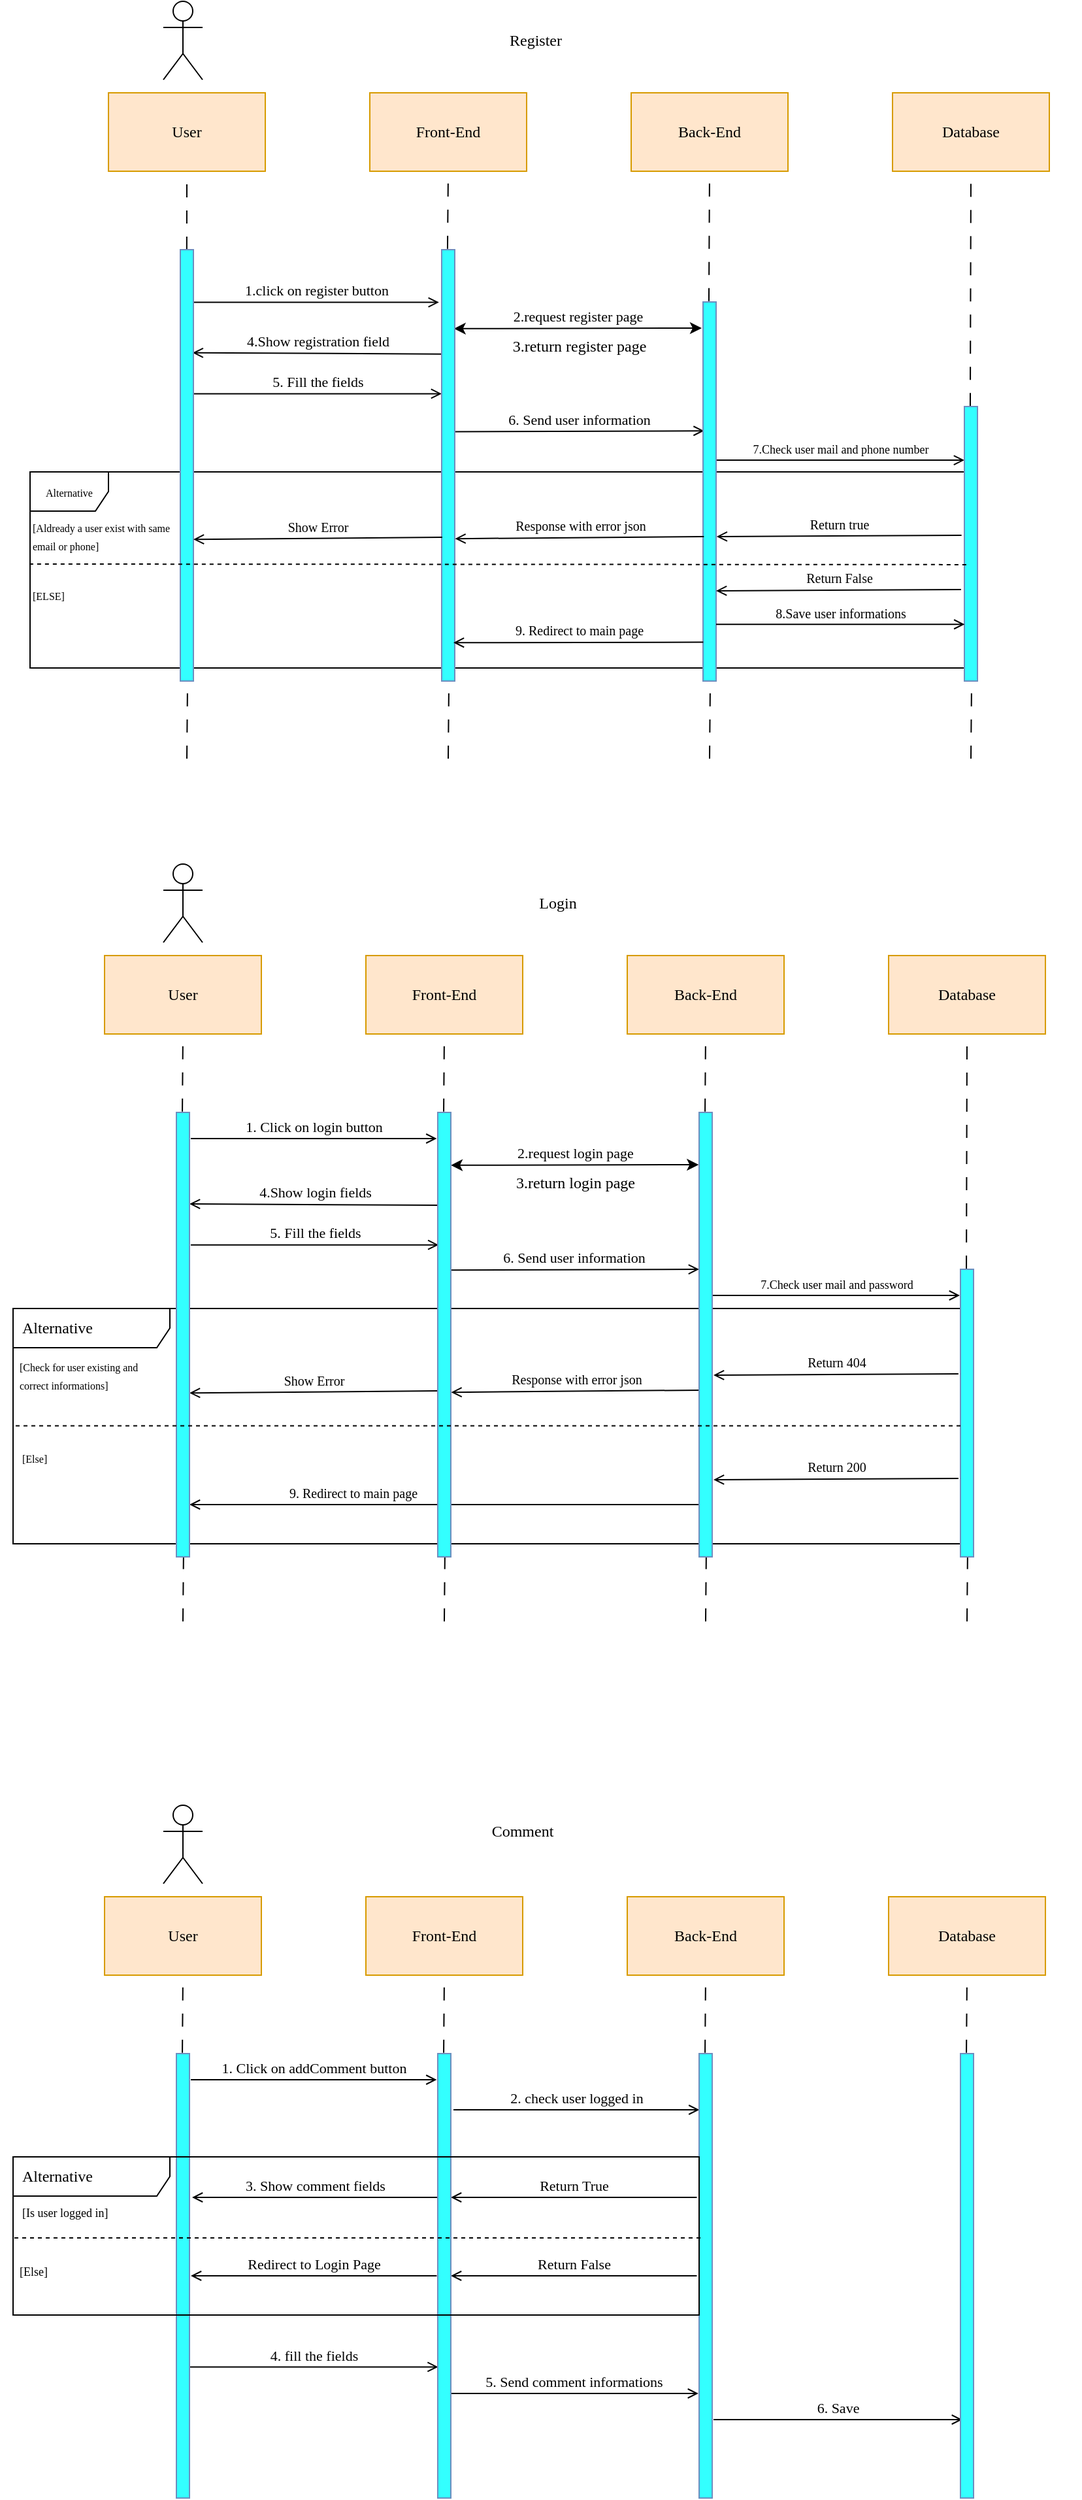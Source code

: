 <mxfile version="14.6.13" type="github">
  <diagram id="DN4aTL3SDgSUdVNVyypC" name="Page-1">
    <mxGraphModel dx="3006" dy="1889" grid="1" gridSize="10" guides="1" tooltips="1" connect="0" arrows="0" fold="1" page="1" pageScale="1" pageWidth="827" pageHeight="1169" math="0" shadow="0">
      <root>
        <mxCell id="0" />
        <mxCell id="1" parent="0" />
        <mxCell id="pibNLHYzL_vAkOEPD65m-1" value="User" style="rounded=0;whiteSpace=wrap;html=1;fontFamily=Poppins;fontSource=https%3A%2F%2Ffonts.googleapis.com%2Fcss%3Ffamily%3DPoppins;fillColor=#ffe6cc;strokeColor=#d79b00;" vertex="1" parent="1">
          <mxGeometry x="-757" y="20" width="120" height="60" as="geometry" />
        </mxCell>
        <mxCell id="pibNLHYzL_vAkOEPD65m-2" value="Front-End" style="rounded=0;whiteSpace=wrap;html=1;fontFamily=Poppins;fontSource=https%3A%2F%2Ffonts.googleapis.com%2Fcss%3Ffamily%3DPoppins;fillColor=#ffe6cc;strokeColor=#d79b00;" vertex="1" parent="1">
          <mxGeometry x="-557" y="20" width="120" height="60" as="geometry" />
        </mxCell>
        <mxCell id="pibNLHYzL_vAkOEPD65m-3" value="Back-End" style="rounded=0;whiteSpace=wrap;html=1;fontFamily=Poppins;fontSource=https%3A%2F%2Ffonts.googleapis.com%2Fcss%3Ffamily%3DPoppins;fillColor=#ffe6cc;strokeColor=#d79b00;" vertex="1" parent="1">
          <mxGeometry x="-357" y="20" width="120" height="60" as="geometry" />
        </mxCell>
        <mxCell id="pibNLHYzL_vAkOEPD65m-4" value="Database" style="rounded=0;whiteSpace=wrap;html=1;fontFamily=Poppins;fontSource=https%3A%2F%2Ffonts.googleapis.com%2Fcss%3Ffamily%3DPoppins;fillColor=#ffe6cc;strokeColor=#d79b00;" vertex="1" parent="1">
          <mxGeometry x="-157" y="20" width="120" height="60" as="geometry" />
        </mxCell>
        <mxCell id="pibNLHYzL_vAkOEPD65m-8" value="" style="endArrow=none;startArrow=none;endFill=0;startFill=0;endSize=8;html=1;verticalAlign=bottom;dashed=1;labelBackgroundColor=none;dashPattern=10 10;entryX=0.5;entryY=1;entryDx=0;entryDy=0;exitX=0.491;exitY=0;exitDx=0;exitDy=0;exitPerimeter=0;fontFamily=Poppins;fontSource=https%3A%2F%2Ffonts.googleapis.com%2Fcss%3Ffamily%3DPoppins;" edge="1" parent="1" source="pibNLHYzL_vAkOEPD65m-5" target="pibNLHYzL_vAkOEPD65m-1">
          <mxGeometry width="160" relative="1" as="geometry">
            <mxPoint x="-427" y="170" as="sourcePoint" />
            <mxPoint x="-617" y="110" as="targetPoint" />
          </mxGeometry>
        </mxCell>
        <mxCell id="pibNLHYzL_vAkOEPD65m-10" value="" style="endArrow=none;startArrow=none;endFill=0;startFill=0;endSize=8;html=1;verticalAlign=bottom;dashed=1;labelBackgroundColor=none;dashPattern=10 10;entryX=0.5;entryY=1;entryDx=0;entryDy=0;exitX=0.448;exitY=-0.002;exitDx=0;exitDy=0;exitPerimeter=0;fontFamily=Poppins;fontSource=https%3A%2F%2Ffonts.googleapis.com%2Fcss%3Ffamily%3DPoppins;" edge="1" parent="1" source="pibNLHYzL_vAkOEPD65m-9" target="pibNLHYzL_vAkOEPD65m-2">
          <mxGeometry width="160" relative="1" as="geometry">
            <mxPoint x="-487" y="120" as="sourcePoint" />
            <mxPoint x="-687" y="90" as="targetPoint" />
          </mxGeometry>
        </mxCell>
        <mxCell id="pibNLHYzL_vAkOEPD65m-12" value="1.click on register button" style="html=1;verticalAlign=bottom;labelBackgroundColor=none;endArrow=open;endFill=0;entryX=-0.208;entryY=0.122;entryDx=0;entryDy=0;entryPerimeter=0;exitX=0.971;exitY=0.122;exitDx=0;exitDy=0;exitPerimeter=0;fontFamily=Poppins;fontSource=https%3A%2F%2Ffonts.googleapis.com%2Fcss%3Ffamily%3DPoppins;" edge="1" parent="1" source="pibNLHYzL_vAkOEPD65m-5" target="pibNLHYzL_vAkOEPD65m-9">
          <mxGeometry width="160" relative="1" as="geometry">
            <mxPoint x="-467" y="200" as="sourcePoint" />
            <mxPoint x="-307" y="200" as="targetPoint" />
          </mxGeometry>
        </mxCell>
        <mxCell id="pibNLHYzL_vAkOEPD65m-13" value="2.request register page" style="endArrow=classic;html=1;rounded=0;align=center;verticalAlign=bottom;endFill=1;labelBackgroundColor=none;exitX=0.934;exitY=0.183;exitDx=0;exitDy=0;exitPerimeter=0;startArrow=classic;startFill=1;fontFamily=Poppins;fontSource=https%3A%2F%2Ffonts.googleapis.com%2Fcss%3Ffamily%3DPoppins;" edge="1" parent="1">
          <mxGeometry relative="1" as="geometry">
            <mxPoint x="-492.66" y="200.39" as="sourcePoint" />
            <mxPoint x="-303" y="200" as="targetPoint" />
          </mxGeometry>
        </mxCell>
        <mxCell id="pibNLHYzL_vAkOEPD65m-14" value="3.return register page" style="resizable=0;html=1;align=center;verticalAlign=top;labelBackgroundColor=none;fontFamily=Poppins;fontSource=https%3A%2F%2Ffonts.googleapis.com%2Fcss%3Ffamily%3DPoppins;" connectable="0" vertex="1" parent="pibNLHYzL_vAkOEPD65m-13">
          <mxGeometry relative="1" as="geometry" />
        </mxCell>
        <mxCell id="pibNLHYzL_vAkOEPD65m-16" value="" style="endArrow=none;startArrow=none;endFill=0;startFill=0;endSize=8;html=1;verticalAlign=bottom;dashed=1;labelBackgroundColor=none;dashPattern=10 10;entryX=0.5;entryY=1;entryDx=0;entryDy=0;exitX=0.448;exitY=-0.002;exitDx=0;exitDy=0;exitPerimeter=0;fontFamily=Poppins;fontSource=https%3A%2F%2Ffonts.googleapis.com%2Fcss%3Ffamily%3DPoppins;" edge="1" source="pibNLHYzL_vAkOEPD65m-15" parent="1">
          <mxGeometry width="160" relative="1" as="geometry">
            <mxPoint x="-287" y="120" as="sourcePoint" />
            <mxPoint x="-297" y="80" as="targetPoint" />
          </mxGeometry>
        </mxCell>
        <mxCell id="pibNLHYzL_vAkOEPD65m-17" value="4.Show registration field" style="html=1;verticalAlign=bottom;labelBackgroundColor=none;endArrow=open;endFill=0;fontFamily=Poppins;fontSource=https%3A%2F%2Ffonts.googleapis.com%2Fcss%3Ffamily%3DPoppins;entryX=0.935;entryY=0.239;entryDx=0;entryDy=0;entryPerimeter=0;exitX=0.082;exitY=0.242;exitDx=0;exitDy=0;exitPerimeter=0;" edge="1" parent="1" source="pibNLHYzL_vAkOEPD65m-9" target="pibNLHYzL_vAkOEPD65m-5">
          <mxGeometry width="160" relative="1" as="geometry">
            <mxPoint x="-497" y="330" as="sourcePoint" />
            <mxPoint x="-337" y="330" as="targetPoint" />
          </mxGeometry>
        </mxCell>
        <mxCell id="pibNLHYzL_vAkOEPD65m-18" value="5. Fill the fields" style="html=1;verticalAlign=bottom;labelBackgroundColor=none;endArrow=open;endFill=0;fontFamily=Poppins;fontSource=https%3A%2F%2Ffonts.googleapis.com%2Fcss%3Ffamily%3DPoppins;exitX=1.035;exitY=0.334;exitDx=0;exitDy=0;exitPerimeter=0;" edge="1" parent="1" source="pibNLHYzL_vAkOEPD65m-5" target="pibNLHYzL_vAkOEPD65m-9">
          <mxGeometry width="160" relative="1" as="geometry">
            <mxPoint x="-657" y="250" as="sourcePoint" />
            <mxPoint x="-502" y="260" as="targetPoint" />
          </mxGeometry>
        </mxCell>
        <mxCell id="pibNLHYzL_vAkOEPD65m-19" value="6. Send user information" style="html=1;verticalAlign=bottom;labelBackgroundColor=none;endArrow=open;endFill=0;fontFamily=Poppins;fontSource=https%3A%2F%2Ffonts.googleapis.com%2Fcss%3Ffamily%3DPoppins;entryX=0.082;entryY=0.42;entryDx=0;entryDy=0;entryPerimeter=0;exitX=0.982;exitY=0.422;exitDx=0;exitDy=0;exitPerimeter=0;" edge="1" parent="1">
          <mxGeometry width="160" relative="1" as="geometry">
            <mxPoint x="-492.18" y="279.26" as="sourcePoint" />
            <mxPoint x="-301.18" y="278.6" as="targetPoint" />
          </mxGeometry>
        </mxCell>
        <mxCell id="pibNLHYzL_vAkOEPD65m-21" value="" style="endArrow=none;startArrow=none;endFill=0;startFill=0;endSize=8;html=1;verticalAlign=bottom;dashed=1;labelBackgroundColor=none;dashPattern=10 10;entryX=0.5;entryY=1;entryDx=0;entryDy=0;exitX=0.448;exitY=-0.002;exitDx=0;exitDy=0;exitPerimeter=0;fontFamily=Poppins;fontSource=https%3A%2F%2Ffonts.googleapis.com%2Fcss%3Ffamily%3DPoppins;" edge="1" source="pibNLHYzL_vAkOEPD65m-20" parent="1">
          <mxGeometry width="160" relative="1" as="geometry">
            <mxPoint x="-87" y="120" as="sourcePoint" />
            <mxPoint x="-97" y="80" as="targetPoint" />
          </mxGeometry>
        </mxCell>
        <mxCell id="pibNLHYzL_vAkOEPD65m-22" value="&lt;font style=&quot;font-size: 9px&quot;&gt;7.Check user mail and phone number&lt;/font&gt;" style="html=1;verticalAlign=bottom;labelBackgroundColor=none;endArrow=open;endFill=0;fontFamily=Poppins;fontSource=https%3A%2F%2Ffonts.googleapis.com%2Fcss%3Ffamily%3DPoppins;exitX=0.95;exitY=0.488;exitDx=0;exitDy=0;exitPerimeter=0;" edge="1" parent="1">
          <mxGeometry width="160" relative="1" as="geometry">
            <mxPoint x="-292.5" y="301.04" as="sourcePoint" />
            <mxPoint x="-102" y="301.04" as="targetPoint" />
          </mxGeometry>
        </mxCell>
        <mxCell id="pibNLHYzL_vAkOEPD65m-27" value="&lt;font style=&quot;font-size: 8px&quot;&gt;Alternative&lt;/font&gt;" style="shape=umlFrame;whiteSpace=wrap;html=1;rounded=0;sketch=0;fontFamily=Poppins;fontSource=https%3A%2F%2Ffonts.googleapis.com%2Fcss%3Ffamily%3DPoppins;fillColor=none;" vertex="1" parent="1">
          <mxGeometry x="-817" y="310" width="715" height="150" as="geometry" />
        </mxCell>
        <mxCell id="pibNLHYzL_vAkOEPD65m-20" value="" style="html=1;points=[];perimeter=orthogonalPerimeter;rounded=0;sketch=0;strokeColor=#6c8ebf;fillColor=#33FFFF;fontFamily=Poppins;fontSource=https%3A%2F%2Ffonts.googleapis.com%2Fcss%3Ffamily%3DPoppins;" vertex="1" parent="1">
          <mxGeometry x="-102" y="260" width="10" height="210" as="geometry" />
        </mxCell>
        <mxCell id="pibNLHYzL_vAkOEPD65m-15" value="" style="html=1;points=[];perimeter=orthogonalPerimeter;rounded=0;sketch=0;strokeColor=#6c8ebf;fillColor=#33FFFF;fontFamily=Poppins;fontSource=https%3A%2F%2Ffonts.googleapis.com%2Fcss%3Ffamily%3DPoppins;" vertex="1" parent="1">
          <mxGeometry x="-302" y="180" width="10" height="290" as="geometry" />
        </mxCell>
        <mxCell id="pibNLHYzL_vAkOEPD65m-9" value="" style="html=1;points=[];perimeter=orthogonalPerimeter;rounded=0;sketch=0;strokeColor=#6c8ebf;fillColor=#33FFFF;fontFamily=Poppins;fontSource=https%3A%2F%2Ffonts.googleapis.com%2Fcss%3Ffamily%3DPoppins;" vertex="1" parent="1">
          <mxGeometry x="-502" y="140" width="10" height="330" as="geometry" />
        </mxCell>
        <mxCell id="pibNLHYzL_vAkOEPD65m-5" value="" style="html=1;points=[];perimeter=orthogonalPerimeter;rounded=0;sketch=0;strokeColor=#6c8ebf;fillColor=#33FFFF;fontFamily=Poppins;fontSource=https%3A%2F%2Ffonts.googleapis.com%2Fcss%3Ffamily%3DPoppins;" vertex="1" parent="1">
          <mxGeometry x="-702" y="140" width="10" height="330" as="geometry" />
        </mxCell>
        <mxCell id="pibNLHYzL_vAkOEPD65m-42" value="&lt;font size=&quot;1&quot;&gt;Return true&lt;/font&gt;" style="html=1;verticalAlign=bottom;labelBackgroundColor=none;endArrow=open;endFill=0;fontFamily=Poppins;fontSource=https%3A%2F%2Ffonts.googleapis.com%2Fcss%3Ffamily%3DPoppins;entryX=1.138;entryY=0.665;entryDx=0;entryDy=0;entryPerimeter=0;exitX=-0.118;exitY=0.662;exitDx=0;exitDy=0;exitPerimeter=0;" edge="1" parent="1">
          <mxGeometry width="160" relative="1" as="geometry">
            <mxPoint x="-104.18" y="358.46" as="sourcePoint" />
            <mxPoint x="-291.62" y="359.45" as="targetPoint" />
          </mxGeometry>
        </mxCell>
        <mxCell id="pibNLHYzL_vAkOEPD65m-43" value="&lt;font size=&quot;1&quot;&gt;Response with error json&lt;/font&gt;" style="html=1;verticalAlign=bottom;labelBackgroundColor=none;endArrow=open;endFill=0;fontFamily=Poppins;fontSource=https%3A%2F%2Ffonts.googleapis.com%2Fcss%3Ffamily%3DPoppins;entryX=1.024;entryY=0.67;entryDx=0;entryDy=0;entryPerimeter=0;exitX=0.067;exitY=0.665;exitDx=0;exitDy=0;exitPerimeter=0;" edge="1" parent="1">
          <mxGeometry width="160" relative="1" as="geometry">
            <mxPoint x="-301.33" y="359.45" as="sourcePoint" />
            <mxPoint x="-491.76" y="361.1" as="targetPoint" />
          </mxGeometry>
        </mxCell>
        <mxCell id="pibNLHYzL_vAkOEPD65m-44" value="&lt;font size=&quot;1&quot;&gt;Show Error&lt;/font&gt;" style="html=1;verticalAlign=bottom;labelBackgroundColor=none;endArrow=open;endFill=0;fontFamily=Poppins;fontSource=https%3A%2F%2Ffonts.googleapis.com%2Fcss%3Ffamily%3DPoppins;entryX=1.024;entryY=0.67;entryDx=0;entryDy=0;entryPerimeter=0;exitX=0.067;exitY=0.665;exitDx=0;exitDy=0;exitPerimeter=0;" edge="1" parent="1">
          <mxGeometry width="160" relative="1" as="geometry">
            <mxPoint x="-501.57" y="360.0" as="sourcePoint" />
            <mxPoint x="-692" y="361.65" as="targetPoint" />
          </mxGeometry>
        </mxCell>
        <mxCell id="pibNLHYzL_vAkOEPD65m-45" value="&lt;font size=&quot;1&quot;&gt;Return False&lt;/font&gt;" style="html=1;verticalAlign=bottom;labelBackgroundColor=none;endArrow=open;endFill=0;fontFamily=Poppins;fontSource=https%3A%2F%2Ffonts.googleapis.com%2Fcss%3Ffamily%3DPoppins;entryX=1.138;entryY=0.665;entryDx=0;entryDy=0;entryPerimeter=0;exitX=-0.118;exitY=0.662;exitDx=0;exitDy=0;exitPerimeter=0;" edge="1" parent="1">
          <mxGeometry width="160" relative="1" as="geometry">
            <mxPoint x="-104.56" y="400.0" as="sourcePoint" />
            <mxPoint x="-292.0" y="400.99" as="targetPoint" />
          </mxGeometry>
        </mxCell>
        <mxCell id="pibNLHYzL_vAkOEPD65m-46" value="&lt;font size=&quot;1&quot;&gt;8.Save user informations&lt;/font&gt;" style="html=1;verticalAlign=bottom;labelBackgroundColor=none;endArrow=open;endFill=0;fontFamily=Poppins;fontSource=https%3A%2F%2Ffonts.googleapis.com%2Fcss%3Ffamily%3DPoppins;entryX=0.018;entryY=0.911;entryDx=0;entryDy=0;entryPerimeter=0;" edge="1" parent="1">
          <mxGeometry width="160" relative="1" as="geometry">
            <mxPoint x="-292" y="426.63" as="sourcePoint" />
            <mxPoint x="-101.82" y="426.63" as="targetPoint" />
          </mxGeometry>
        </mxCell>
        <mxCell id="pibNLHYzL_vAkOEPD65m-47" value="&lt;font size=&quot;1&quot;&gt;9. Redirect to main page&lt;/font&gt;" style="html=1;verticalAlign=bottom;labelBackgroundColor=none;endArrow=open;endFill=0;fontFamily=Poppins;fontSource=https%3A%2F%2Ffonts.googleapis.com%2Fcss%3Ffamily%3DPoppins;entryX=0.898;entryY=0.911;entryDx=0;entryDy=0;entryPerimeter=0;exitX=0.019;exitY=0.91;exitDx=0;exitDy=0;exitPerimeter=0;" edge="1" parent="1">
          <mxGeometry width="160" relative="1" as="geometry">
            <mxPoint x="-301.81" y="440.3" as="sourcePoint" />
            <mxPoint x="-493.02" y="440.63" as="targetPoint" />
          </mxGeometry>
        </mxCell>
        <mxCell id="pibNLHYzL_vAkOEPD65m-48" value="" style="endArrow=none;startArrow=none;endFill=0;startFill=0;endSize=8;html=1;verticalAlign=bottom;dashed=1;labelBackgroundColor=none;dashPattern=10 10;entryX=0.5;entryY=1;entryDx=0;entryDy=0;exitX=0.448;exitY=-0.002;exitDx=0;exitDy=0;exitPerimeter=0;fontFamily=Poppins;fontSource=https%3A%2F%2Ffonts.googleapis.com%2Fcss%3Ffamily%3DPoppins;" edge="1" parent="1">
          <mxGeometry width="160" relative="1" as="geometry">
            <mxPoint x="-697" y="529.34" as="sourcePoint" />
            <mxPoint x="-696.48" y="470" as="targetPoint" />
          </mxGeometry>
        </mxCell>
        <mxCell id="pibNLHYzL_vAkOEPD65m-49" value="" style="endArrow=none;startArrow=none;endFill=0;startFill=0;endSize=8;html=1;verticalAlign=bottom;dashed=1;labelBackgroundColor=none;dashPattern=10 10;entryX=0.5;entryY=1;entryDx=0;entryDy=0;exitX=0.448;exitY=-0.002;exitDx=0;exitDy=0;exitPerimeter=0;fontFamily=Poppins;fontSource=https%3A%2F%2Ffonts.googleapis.com%2Fcss%3Ffamily%3DPoppins;" edge="1" parent="1">
          <mxGeometry width="160" relative="1" as="geometry">
            <mxPoint x="-497" y="529.34" as="sourcePoint" />
            <mxPoint x="-496.48" y="470" as="targetPoint" />
          </mxGeometry>
        </mxCell>
        <mxCell id="pibNLHYzL_vAkOEPD65m-50" value="" style="endArrow=none;startArrow=none;endFill=0;startFill=0;endSize=8;html=1;verticalAlign=bottom;dashed=1;labelBackgroundColor=none;dashPattern=10 10;entryX=0.5;entryY=1;entryDx=0;entryDy=0;exitX=0.448;exitY=-0.002;exitDx=0;exitDy=0;exitPerimeter=0;fontFamily=Poppins;fontSource=https%3A%2F%2Ffonts.googleapis.com%2Fcss%3Ffamily%3DPoppins;" edge="1" parent="1">
          <mxGeometry width="160" relative="1" as="geometry">
            <mxPoint x="-297" y="529.34" as="sourcePoint" />
            <mxPoint x="-296.48" y="470" as="targetPoint" />
          </mxGeometry>
        </mxCell>
        <mxCell id="pibNLHYzL_vAkOEPD65m-51" value="" style="endArrow=none;startArrow=none;endFill=0;startFill=0;endSize=8;html=1;verticalAlign=bottom;dashed=1;labelBackgroundColor=none;dashPattern=10 10;entryX=0.5;entryY=1;entryDx=0;entryDy=0;exitX=0.448;exitY=-0.002;exitDx=0;exitDy=0;exitPerimeter=0;fontFamily=Poppins;fontSource=https%3A%2F%2Ffonts.googleapis.com%2Fcss%3Ffamily%3DPoppins;" edge="1" parent="1">
          <mxGeometry width="160" relative="1" as="geometry">
            <mxPoint x="-97" y="529.34" as="sourcePoint" />
            <mxPoint x="-96.48" y="470" as="targetPoint" />
          </mxGeometry>
        </mxCell>
        <mxCell id="pibNLHYzL_vAkOEPD65m-64" value="" style="endArrow=none;startArrow=none;endFill=0;startFill=0;endSize=8;html=1;verticalAlign=bottom;dashed=1;labelBackgroundColor=none;dashPattern=10 10;entryX=0.5;entryY=1;entryDx=0;entryDy=0;exitX=0.453;exitY=-0.002;exitDx=0;exitDy=0;exitPerimeter=0;fontFamily=Poppins;fontSource=https%3A%2F%2Ffonts.googleapis.com%2Fcss%3Ffamily%3DPoppins;" edge="1" parent="1" source="pibNLHYzL_vAkOEPD65m-63" target="pibNLHYzL_vAkOEPD65m-61">
          <mxGeometry width="160" relative="1" as="geometry">
            <mxPoint x="-690.0" y="810" as="sourcePoint" />
            <mxPoint x="-689.91" y="750" as="targetPoint" />
          </mxGeometry>
        </mxCell>
        <mxCell id="pibNLHYzL_vAkOEPD65m-65" value="" style="endArrow=none;startArrow=none;endFill=0;startFill=0;endSize=8;html=1;verticalAlign=bottom;dashed=1;labelBackgroundColor=none;dashPattern=10 10;entryX=0.5;entryY=1;entryDx=0;entryDy=0;exitX=0.453;exitY=-0.002;exitDx=0;exitDy=0;exitPerimeter=0;fontFamily=Poppins;fontSource=https%3A%2F%2Ffonts.googleapis.com%2Fcss%3Ffamily%3DPoppins;" edge="1" source="pibNLHYzL_vAkOEPD65m-66" parent="1">
          <mxGeometry width="160" relative="1" as="geometry">
            <mxPoint x="-490.0" y="810" as="sourcePoint" />
            <mxPoint x="-500" y="740" as="targetPoint" />
          </mxGeometry>
        </mxCell>
        <mxCell id="pibNLHYzL_vAkOEPD65m-67" value="" style="endArrow=none;startArrow=none;endFill=0;startFill=0;endSize=8;html=1;verticalAlign=bottom;dashed=1;labelBackgroundColor=none;dashPattern=10 10;entryX=0.5;entryY=1;entryDx=0;entryDy=0;exitX=0.453;exitY=-0.002;exitDx=0;exitDy=0;exitPerimeter=0;fontFamily=Poppins;fontSource=https%3A%2F%2Ffonts.googleapis.com%2Fcss%3Ffamily%3DPoppins;" edge="1" source="pibNLHYzL_vAkOEPD65m-68" parent="1">
          <mxGeometry width="160" relative="1" as="geometry">
            <mxPoint x="-290.0" y="810" as="sourcePoint" />
            <mxPoint x="-300" y="740" as="targetPoint" />
          </mxGeometry>
        </mxCell>
        <mxCell id="pibNLHYzL_vAkOEPD65m-69" value="" style="endArrow=none;startArrow=none;endFill=0;startFill=0;endSize=8;html=1;verticalAlign=bottom;dashed=1;labelBackgroundColor=none;dashPattern=10 10;entryX=0.5;entryY=1;entryDx=0;entryDy=0;exitX=0.453;exitY=-0.002;exitDx=0;exitDy=0;exitPerimeter=0;fontFamily=Poppins;fontSource=https%3A%2F%2Ffonts.googleapis.com%2Fcss%3Ffamily%3DPoppins;" edge="1" source="pibNLHYzL_vAkOEPD65m-70" parent="1">
          <mxGeometry width="160" relative="1" as="geometry">
            <mxPoint x="-90.0" y="810" as="sourcePoint" />
            <mxPoint x="-100" y="740" as="targetPoint" />
          </mxGeometry>
        </mxCell>
        <mxCell id="pibNLHYzL_vAkOEPD65m-71" value="1. Click on login button" style="html=1;verticalAlign=bottom;labelBackgroundColor=none;endArrow=open;endFill=0;entryX=-0.208;entryY=0.122;entryDx=0;entryDy=0;entryPerimeter=0;exitX=0.971;exitY=0.122;exitDx=0;exitDy=0;exitPerimeter=0;fontFamily=Poppins;fontSource=https%3A%2F%2Ffonts.googleapis.com%2Fcss%3Ffamily%3DPoppins;" edge="1" parent="1">
          <mxGeometry width="160" relative="1" as="geometry">
            <mxPoint x="-694" y="820.0" as="sourcePoint" />
            <mxPoint x="-505.79" y="820.0" as="targetPoint" />
          </mxGeometry>
        </mxCell>
        <mxCell id="pibNLHYzL_vAkOEPD65m-72" value="2.request login page" style="endArrow=classic;html=1;rounded=0;align=center;verticalAlign=bottom;endFill=1;labelBackgroundColor=none;exitX=0.934;exitY=0.183;exitDx=0;exitDy=0;exitPerimeter=0;startArrow=classic;startFill=1;fontFamily=Poppins;fontSource=https%3A%2F%2Ffonts.googleapis.com%2Fcss%3Ffamily%3DPoppins;" edge="1" parent="1">
          <mxGeometry relative="1" as="geometry">
            <mxPoint x="-495.0" y="840.39" as="sourcePoint" />
            <mxPoint x="-305.34" y="840" as="targetPoint" />
          </mxGeometry>
        </mxCell>
        <mxCell id="pibNLHYzL_vAkOEPD65m-73" value="3.return login page" style="resizable=0;html=1;align=center;verticalAlign=top;labelBackgroundColor=none;fontFamily=Poppins;fontSource=https%3A%2F%2Ffonts.googleapis.com%2Fcss%3Ffamily%3DPoppins;" connectable="0" vertex="1" parent="pibNLHYzL_vAkOEPD65m-72">
          <mxGeometry relative="1" as="geometry" />
        </mxCell>
        <mxCell id="pibNLHYzL_vAkOEPD65m-74" value="4.Show login fields" style="html=1;verticalAlign=bottom;labelBackgroundColor=none;endArrow=open;endFill=0;fontFamily=Poppins;fontSource=https%3A%2F%2Ffonts.googleapis.com%2Fcss%3Ffamily%3DPoppins;entryX=0.935;entryY=0.239;entryDx=0;entryDy=0;entryPerimeter=0;exitX=0.082;exitY=0.242;exitDx=0;exitDy=0;exitPerimeter=0;" edge="1" parent="1">
          <mxGeometry width="160" relative="1" as="geometry">
            <mxPoint x="-503.53" y="870.99" as="sourcePoint" />
            <mxPoint x="-695.0" y="870.0" as="targetPoint" />
          </mxGeometry>
        </mxCell>
        <mxCell id="pibNLHYzL_vAkOEPD65m-75" value="5. Fill the fields" style="html=1;verticalAlign=bottom;labelBackgroundColor=none;endArrow=open;endFill=0;fontFamily=Poppins;fontSource=https%3A%2F%2Ffonts.googleapis.com%2Fcss%3Ffamily%3DPoppins;exitX=1.035;exitY=0.334;exitDx=0;exitDy=0;exitPerimeter=0;" edge="1" parent="1">
          <mxGeometry width="160" relative="1" as="geometry">
            <mxPoint x="-694.0" y="901.35" as="sourcePoint" />
            <mxPoint x="-504.35" y="901.35" as="targetPoint" />
          </mxGeometry>
        </mxCell>
        <mxCell id="pibNLHYzL_vAkOEPD65m-76" value="6. Send user information" style="html=1;verticalAlign=bottom;labelBackgroundColor=none;endArrow=open;endFill=0;fontFamily=Poppins;fontSource=https%3A%2F%2Ffonts.googleapis.com%2Fcss%3Ffamily%3DPoppins;entryX=0.082;entryY=0.42;entryDx=0;entryDy=0;entryPerimeter=0;exitX=0.982;exitY=0.422;exitDx=0;exitDy=0;exitPerimeter=0;" edge="1" parent="1">
          <mxGeometry width="160" relative="1" as="geometry">
            <mxPoint x="-496.0" y="920.66" as="sourcePoint" />
            <mxPoint x="-305.0" y="920.0" as="targetPoint" />
          </mxGeometry>
        </mxCell>
        <mxCell id="pibNLHYzL_vAkOEPD65m-77" value="&lt;font style=&quot;font-size: 9px&quot;&gt;7.Check user mail and password&lt;/font&gt;" style="html=1;verticalAlign=bottom;labelBackgroundColor=none;endArrow=open;endFill=0;fontFamily=Poppins;fontSource=https%3A%2F%2Ffonts.googleapis.com%2Fcss%3Ffamily%3DPoppins;exitX=0.95;exitY=0.488;exitDx=0;exitDy=0;exitPerimeter=0;" edge="1" parent="1">
          <mxGeometry width="160" relative="1" as="geometry">
            <mxPoint x="-296" y="940" as="sourcePoint" />
            <mxPoint x="-105.5" y="940" as="targetPoint" />
          </mxGeometry>
        </mxCell>
        <mxCell id="pibNLHYzL_vAkOEPD65m-80" value="&lt;font size=&quot;1&quot;&gt;Return 404&lt;/font&gt;" style="html=1;verticalAlign=bottom;labelBackgroundColor=none;endArrow=open;endFill=0;fontFamily=Poppins;fontSource=https%3A%2F%2Ffonts.googleapis.com%2Fcss%3Ffamily%3DPoppins;entryX=1.138;entryY=0.665;entryDx=0;entryDy=0;entryPerimeter=0;exitX=-0.118;exitY=0.662;exitDx=0;exitDy=0;exitPerimeter=0;" edge="1" parent="1">
          <mxGeometry width="160" relative="1" as="geometry">
            <mxPoint x="-106.56" y="1000.0" as="sourcePoint" />
            <mxPoint x="-294.0" y="1000.99" as="targetPoint" />
          </mxGeometry>
        </mxCell>
        <mxCell id="pibNLHYzL_vAkOEPD65m-81" value="&lt;font size=&quot;1&quot;&gt;Return 200&lt;/font&gt;" style="html=1;verticalAlign=bottom;labelBackgroundColor=none;endArrow=open;endFill=0;fontFamily=Poppins;fontSource=https%3A%2F%2Ffonts.googleapis.com%2Fcss%3Ffamily%3DPoppins;entryX=1.138;entryY=0.665;entryDx=0;entryDy=0;entryPerimeter=0;exitX=-0.118;exitY=0.662;exitDx=0;exitDy=0;exitPerimeter=0;" edge="1" parent="1">
          <mxGeometry width="160" relative="1" as="geometry">
            <mxPoint x="-106.56" y="1080" as="sourcePoint" />
            <mxPoint x="-294" y="1080.99" as="targetPoint" />
          </mxGeometry>
        </mxCell>
        <mxCell id="pibNLHYzL_vAkOEPD65m-82" value="&lt;font size=&quot;1&quot;&gt;Response with error json&lt;/font&gt;" style="html=1;verticalAlign=bottom;labelBackgroundColor=none;endArrow=open;endFill=0;fontFamily=Poppins;fontSource=https%3A%2F%2Ffonts.googleapis.com%2Fcss%3Ffamily%3DPoppins;entryX=1.024;entryY=0.67;entryDx=0;entryDy=0;entryPerimeter=0;exitX=0.067;exitY=0.665;exitDx=0;exitDy=0;exitPerimeter=0;" edge="1" parent="1">
          <mxGeometry width="160" relative="1" as="geometry">
            <mxPoint x="-304.33" y="1012.45" as="sourcePoint" />
            <mxPoint x="-494.76" y="1014.1" as="targetPoint" />
          </mxGeometry>
        </mxCell>
        <mxCell id="pibNLHYzL_vAkOEPD65m-83" value="&lt;font size=&quot;1&quot;&gt;Show Error&lt;/font&gt;" style="html=1;verticalAlign=bottom;labelBackgroundColor=none;endArrow=open;endFill=0;fontFamily=Poppins;fontSource=https%3A%2F%2Ffonts.googleapis.com%2Fcss%3Ffamily%3DPoppins;entryX=1.024;entryY=0.67;entryDx=0;entryDy=0;entryPerimeter=0;exitX=0.067;exitY=0.665;exitDx=0;exitDy=0;exitPerimeter=0;" edge="1" parent="1">
          <mxGeometry width="160" relative="1" as="geometry">
            <mxPoint x="-504.57" y="1013" as="sourcePoint" />
            <mxPoint x="-695" y="1014.65" as="targetPoint" />
          </mxGeometry>
        </mxCell>
        <mxCell id="pibNLHYzL_vAkOEPD65m-89" value="" style="endArrow=none;startArrow=none;endFill=0;startFill=0;endSize=8;html=1;verticalAlign=bottom;dashed=1;labelBackgroundColor=none;dashPattern=10 10;entryX=0.5;entryY=1;entryDx=0;entryDy=0;exitX=0.448;exitY=-0.002;exitDx=0;exitDy=0;exitPerimeter=0;fontFamily=Poppins;fontSource=https%3A%2F%2Ffonts.googleapis.com%2Fcss%3Ffamily%3DPoppins;" edge="1" parent="1">
          <mxGeometry width="160" relative="1" as="geometry">
            <mxPoint x="-100" y="1189.34" as="sourcePoint" />
            <mxPoint x="-99.48" y="1130" as="targetPoint" />
          </mxGeometry>
        </mxCell>
        <mxCell id="pibNLHYzL_vAkOEPD65m-91" value="" style="endArrow=none;startArrow=none;endFill=0;startFill=0;endSize=8;html=1;verticalAlign=bottom;dashed=1;labelBackgroundColor=none;dashPattern=10 10;entryX=0.5;entryY=1;entryDx=0;entryDy=0;exitX=0.448;exitY=-0.002;exitDx=0;exitDy=0;exitPerimeter=0;fontFamily=Poppins;fontSource=https%3A%2F%2Ffonts.googleapis.com%2Fcss%3Ffamily%3DPoppins;" edge="1" parent="1">
          <mxGeometry width="160" relative="1" as="geometry">
            <mxPoint x="-300.0" y="1189.34" as="sourcePoint" />
            <mxPoint x="-299.48" y="1130" as="targetPoint" />
          </mxGeometry>
        </mxCell>
        <mxCell id="pibNLHYzL_vAkOEPD65m-92" value="" style="endArrow=none;startArrow=none;endFill=0;startFill=0;endSize=8;html=1;verticalAlign=bottom;dashed=1;labelBackgroundColor=none;dashPattern=10 10;entryX=0.5;entryY=1;entryDx=0;entryDy=0;exitX=0.448;exitY=-0.002;exitDx=0;exitDy=0;exitPerimeter=0;fontFamily=Poppins;fontSource=https%3A%2F%2Ffonts.googleapis.com%2Fcss%3Ffamily%3DPoppins;" edge="1" parent="1">
          <mxGeometry width="160" relative="1" as="geometry">
            <mxPoint x="-500.0" y="1189.34" as="sourcePoint" />
            <mxPoint x="-499.48" y="1130" as="targetPoint" />
          </mxGeometry>
        </mxCell>
        <mxCell id="pibNLHYzL_vAkOEPD65m-93" value="" style="endArrow=none;startArrow=none;endFill=0;startFill=0;endSize=8;html=1;verticalAlign=bottom;dashed=1;labelBackgroundColor=none;dashPattern=10 10;entryX=0.5;entryY=1;entryDx=0;entryDy=0;exitX=0.448;exitY=-0.002;exitDx=0;exitDy=0;exitPerimeter=0;fontFamily=Poppins;fontSource=https%3A%2F%2Ffonts.googleapis.com%2Fcss%3Ffamily%3DPoppins;" edge="1" parent="1">
          <mxGeometry width="160" relative="1" as="geometry">
            <mxPoint x="-700.0" y="1189.34" as="sourcePoint" />
            <mxPoint x="-699.48" y="1130" as="targetPoint" />
          </mxGeometry>
        </mxCell>
        <mxCell id="pibNLHYzL_vAkOEPD65m-98" value="" style="endArrow=none;startArrow=none;endFill=0;startFill=0;endSize=8;html=1;verticalAlign=bottom;dashed=1;labelBackgroundColor=none;dashPattern=10 10;entryX=0.5;entryY=1;entryDx=0;entryDy=0;exitX=0.453;exitY=-0.002;exitDx=0;exitDy=0;exitPerimeter=0;fontFamily=Poppins;fontSource=https%3A%2F%2Ffonts.googleapis.com%2Fcss%3Ffamily%3DPoppins;" edge="1" source="pibNLHYzL_vAkOEPD65m-99" parent="1">
          <mxGeometry width="160" relative="1" as="geometry">
            <mxPoint x="-690.0" y="1530" as="sourcePoint" />
            <mxPoint x="-700" y="1460" as="targetPoint" />
          </mxGeometry>
        </mxCell>
        <mxCell id="pibNLHYzL_vAkOEPD65m-100" value="" style="endArrow=none;startArrow=none;endFill=0;startFill=0;endSize=8;html=1;verticalAlign=bottom;dashed=1;labelBackgroundColor=none;dashPattern=10 10;entryX=0.5;entryY=1;entryDx=0;entryDy=0;exitX=0.453;exitY=-0.002;exitDx=0;exitDy=0;exitPerimeter=0;fontFamily=Poppins;fontSource=https%3A%2F%2Ffonts.googleapis.com%2Fcss%3Ffamily%3DPoppins;" edge="1" source="pibNLHYzL_vAkOEPD65m-101" parent="1">
          <mxGeometry width="160" relative="1" as="geometry">
            <mxPoint x="-490.0" y="1530" as="sourcePoint" />
            <mxPoint x="-500" y="1460" as="targetPoint" />
          </mxGeometry>
        </mxCell>
        <mxCell id="pibNLHYzL_vAkOEPD65m-102" value="" style="endArrow=none;startArrow=none;endFill=0;startFill=0;endSize=8;html=1;verticalAlign=bottom;dashed=1;labelBackgroundColor=none;dashPattern=10 10;entryX=0.5;entryY=1;entryDx=0;entryDy=0;exitX=0.453;exitY=-0.002;exitDx=0;exitDy=0;exitPerimeter=0;fontFamily=Poppins;fontSource=https%3A%2F%2Ffonts.googleapis.com%2Fcss%3Ffamily%3DPoppins;" edge="1" source="pibNLHYzL_vAkOEPD65m-103" parent="1">
          <mxGeometry width="160" relative="1" as="geometry">
            <mxPoint x="-290.0" y="1530" as="sourcePoint" />
            <mxPoint x="-300" y="1460" as="targetPoint" />
          </mxGeometry>
        </mxCell>
        <mxCell id="pibNLHYzL_vAkOEPD65m-104" value="" style="endArrow=none;startArrow=none;endFill=0;startFill=0;endSize=8;html=1;verticalAlign=bottom;dashed=1;labelBackgroundColor=none;dashPattern=10 10;entryX=0.5;entryY=1;entryDx=0;entryDy=0;exitX=0.453;exitY=-0.002;exitDx=0;exitDy=0;exitPerimeter=0;fontFamily=Poppins;fontSource=https%3A%2F%2Ffonts.googleapis.com%2Fcss%3Ffamily%3DPoppins;" edge="1" source="pibNLHYzL_vAkOEPD65m-105" parent="1">
          <mxGeometry width="160" relative="1" as="geometry">
            <mxPoint x="-90.0" y="1530" as="sourcePoint" />
            <mxPoint x="-100" y="1460" as="targetPoint" />
          </mxGeometry>
        </mxCell>
        <mxCell id="pibNLHYzL_vAkOEPD65m-106" value="1. Click on addComment button" style="html=1;verticalAlign=bottom;labelBackgroundColor=none;endArrow=open;endFill=0;entryX=-0.208;entryY=0.122;entryDx=0;entryDy=0;entryPerimeter=0;exitX=0.971;exitY=0.122;exitDx=0;exitDy=0;exitPerimeter=0;fontFamily=Poppins;fontSource=https%3A%2F%2Ffonts.googleapis.com%2Fcss%3Ffamily%3DPoppins;" edge="1" parent="1">
          <mxGeometry width="160" relative="1" as="geometry">
            <mxPoint x="-694" y="1540" as="sourcePoint" />
            <mxPoint x="-505.79" y="1540" as="targetPoint" />
          </mxGeometry>
        </mxCell>
        <mxCell id="pibNLHYzL_vAkOEPD65m-108" value="2. check user logged in" style="html=1;verticalAlign=bottom;labelBackgroundColor=none;endArrow=open;endFill=0;entryX=-0.208;entryY=0.122;entryDx=0;entryDy=0;entryPerimeter=0;exitX=0.971;exitY=0.122;exitDx=0;exitDy=0;exitPerimeter=0;fontFamily=Poppins;fontSource=https%3A%2F%2Ffonts.googleapis.com%2Fcss%3Ffamily%3DPoppins;" edge="1" parent="1">
          <mxGeometry width="160" relative="1" as="geometry">
            <mxPoint x="-493" y="1563" as="sourcePoint" />
            <mxPoint x="-304.79" y="1563" as="targetPoint" />
          </mxGeometry>
        </mxCell>
        <mxCell id="pibNLHYzL_vAkOEPD65m-109" value="Return True" style="html=1;verticalAlign=bottom;labelBackgroundColor=none;endArrow=open;endFill=0;entryX=-0.208;entryY=0.122;entryDx=0;entryDy=0;entryPerimeter=0;exitX=0.971;exitY=0.122;exitDx=0;exitDy=0;exitPerimeter=0;fontFamily=Poppins;fontSource=https%3A%2F%2Ffonts.googleapis.com%2Fcss%3Ffamily%3DPoppins;" edge="1" parent="1">
          <mxGeometry width="160" relative="1" as="geometry">
            <mxPoint x="-306.79" y="1630" as="sourcePoint" />
            <mxPoint x="-495" y="1630" as="targetPoint" />
          </mxGeometry>
        </mxCell>
        <mxCell id="pibNLHYzL_vAkOEPD65m-110" value="Return False" style="html=1;verticalAlign=bottom;labelBackgroundColor=none;endArrow=open;endFill=0;entryX=-0.208;entryY=0.122;entryDx=0;entryDy=0;entryPerimeter=0;exitX=0.971;exitY=0.122;exitDx=0;exitDy=0;exitPerimeter=0;fontFamily=Poppins;fontSource=https%3A%2F%2Ffonts.googleapis.com%2Fcss%3Ffamily%3DPoppins;" edge="1" parent="1">
          <mxGeometry width="160" relative="1" as="geometry">
            <mxPoint x="-306.79" y="1690" as="sourcePoint" />
            <mxPoint x="-495" y="1690" as="targetPoint" />
          </mxGeometry>
        </mxCell>
        <mxCell id="pibNLHYzL_vAkOEPD65m-111" value="3. Show comment fields" style="html=1;verticalAlign=bottom;labelBackgroundColor=none;endArrow=open;endFill=0;entryX=-0.208;entryY=0.122;entryDx=0;entryDy=0;entryPerimeter=0;exitX=0.971;exitY=0.122;exitDx=0;exitDy=0;exitPerimeter=0;fontFamily=Poppins;fontSource=https%3A%2F%2Ffonts.googleapis.com%2Fcss%3Ffamily%3DPoppins;" edge="1" parent="1">
          <mxGeometry width="160" relative="1" as="geometry">
            <mxPoint x="-504.79" y="1630" as="sourcePoint" />
            <mxPoint x="-693" y="1630" as="targetPoint" />
          </mxGeometry>
        </mxCell>
        <mxCell id="pibNLHYzL_vAkOEPD65m-112" value="Redirect to Login Page" style="html=1;verticalAlign=bottom;labelBackgroundColor=none;endArrow=open;endFill=0;entryX=-0.208;entryY=0.122;entryDx=0;entryDy=0;entryPerimeter=0;exitX=0.971;exitY=0.122;exitDx=0;exitDy=0;exitPerimeter=0;fontFamily=Poppins;fontSource=https%3A%2F%2Ffonts.googleapis.com%2Fcss%3Ffamily%3DPoppins;" edge="1" parent="1">
          <mxGeometry width="160" relative="1" as="geometry">
            <mxPoint x="-505.79" y="1690" as="sourcePoint" />
            <mxPoint x="-694" y="1690" as="targetPoint" />
          </mxGeometry>
        </mxCell>
        <mxCell id="pibNLHYzL_vAkOEPD65m-153" value="4. fill the fields" style="html=1;verticalAlign=bottom;labelBackgroundColor=none;endArrow=open;endFill=0;fontFamily=Poppins;fontSource=https%3A%2F%2Ffonts.googleapis.com%2Fcss%3Ffamily%3DPoppins;exitX=0.987;exitY=0.705;exitDx=0;exitDy=0;exitPerimeter=0;entryX=0.031;entryY=0.705;entryDx=0;entryDy=0;entryPerimeter=0;" edge="1" parent="1">
          <mxGeometry width="160" relative="1" as="geometry">
            <mxPoint x="-695.13" y="1759.7" as="sourcePoint" />
            <mxPoint x="-504.69" y="1759.7" as="targetPoint" />
          </mxGeometry>
        </mxCell>
        <mxCell id="pibNLHYzL_vAkOEPD65m-154" value="5. Send comment informations" style="html=1;verticalAlign=bottom;labelBackgroundColor=none;endArrow=open;endFill=0;fontFamily=Poppins;fontSource=https%3A%2F%2Ffonts.googleapis.com%2Fcss%3Ffamily%3DPoppins;exitX=0.987;exitY=0.705;exitDx=0;exitDy=0;exitPerimeter=0;entryX=0.031;entryY=0.705;entryDx=0;entryDy=0;entryPerimeter=0;" edge="1" parent="1">
          <mxGeometry width="160" relative="1" as="geometry">
            <mxPoint x="-496.0" y="1780.0" as="sourcePoint" />
            <mxPoint x="-305.56" y="1780.0" as="targetPoint" />
          </mxGeometry>
        </mxCell>
        <mxCell id="pibNLHYzL_vAkOEPD65m-155" value="6. Save" style="html=1;verticalAlign=bottom;labelBackgroundColor=none;endArrow=open;endFill=0;fontFamily=Poppins;fontSource=https%3A%2F%2Ffonts.googleapis.com%2Fcss%3Ffamily%3DPoppins;exitX=0.987;exitY=0.705;exitDx=0;exitDy=0;exitPerimeter=0;entryX=0.031;entryY=0.705;entryDx=0;entryDy=0;entryPerimeter=0;" edge="1" parent="1">
          <mxGeometry width="160" relative="1" as="geometry">
            <mxPoint x="-294" y="1800" as="sourcePoint" />
            <mxPoint x="-103.56" y="1800" as="targetPoint" />
          </mxGeometry>
        </mxCell>
        <mxCell id="pibNLHYzL_vAkOEPD65m-84" value="&lt;font size=&quot;1&quot;&gt;9. Redirect to main page&lt;/font&gt;" style="html=1;verticalAlign=bottom;labelBackgroundColor=none;endArrow=open;endFill=0;fontFamily=Poppins;fontSource=https%3A%2F%2Ffonts.googleapis.com%2Fcss%3Ffamily%3DPoppins;exitX=0.019;exitY=0.91;exitDx=0;exitDy=0;exitPerimeter=0;" edge="1" parent="1" target="pibNLHYzL_vAkOEPD65m-63">
          <mxGeometry x="0.359" width="160" relative="1" as="geometry">
            <mxPoint x="-304.79" y="1100" as="sourcePoint" />
            <mxPoint x="-496" y="1100.33" as="targetPoint" />
            <mxPoint as="offset" />
          </mxGeometry>
        </mxCell>
        <mxCell id="pibNLHYzL_vAkOEPD65m-36" value="Untitled Layer" parent="0" />
        <mxCell id="pibNLHYzL_vAkOEPD65m-78" value="Alternative" style="shape=umlFrame;whiteSpace=wrap;html=1;width=120;height=30;boundedLbl=1;verticalAlign=middle;align=left;spacingLeft=5;rounded=0;sketch=0;fontFamily=Poppins;fontSource=https%3A%2F%2Ffonts.googleapis.com%2Fcss%3Ffamily%3DPoppins;fillColor=none;" vertex="1" parent="pibNLHYzL_vAkOEPD65m-36">
          <mxGeometry x="-830" y="950" width="725" height="180" as="geometry" />
        </mxCell>
        <mxCell id="pibNLHYzL_vAkOEPD65m-40" value="" style="endArrow=none;dashed=1;html=1;fontFamily=Poppins;fontSource=https%3A%2F%2Ffonts.googleapis.com%2Fcss%3Ffamily%3DPoppins;entryX=-0.001;entryY=0.63;entryDx=0;entryDy=0;entryPerimeter=0;exitX=1.002;exitY=0.633;exitDx=0;exitDy=0;exitPerimeter=0;" edge="1" parent="pibNLHYzL_vAkOEPD65m-36">
          <mxGeometry width="50" height="50" relative="1" as="geometry">
            <mxPoint x="-100.57" y="380.95" as="sourcePoint" />
            <mxPoint x="-817.715" y="380.5" as="targetPoint" />
          </mxGeometry>
        </mxCell>
        <mxCell id="pibNLHYzL_vAkOEPD65m-52" value="&lt;font style=&quot;font-size: 8px&quot;&gt;[Aldready a user exist with same email or phone]&lt;/font&gt;" style="text;html=1;strokeColor=none;fillColor=none;align=left;verticalAlign=top;whiteSpace=wrap;rounded=0;sketch=0;fontFamily=Poppins;fontSource=https%3A%2F%2Ffonts.googleapis.com%2Fcss%3Ffamily%3DPoppins;" vertex="1" parent="pibNLHYzL_vAkOEPD65m-36">
          <mxGeometry x="-817" y="338" width="110" height="40" as="geometry" />
        </mxCell>
        <mxCell id="pibNLHYzL_vAkOEPD65m-53" value="&lt;font style=&quot;font-size: 8px&quot;&gt;[ELSE]&lt;/font&gt;" style="text;html=1;strokeColor=none;fillColor=none;align=left;verticalAlign=top;whiteSpace=wrap;rounded=0;sketch=0;fontFamily=Poppins;fontSource=https%3A%2F%2Ffonts.googleapis.com%2Fcss%3Ffamily%3DPoppins;" vertex="1" parent="pibNLHYzL_vAkOEPD65m-36">
          <mxGeometry x="-817" y="390" width="90" height="40" as="geometry" />
        </mxCell>
        <mxCell id="pibNLHYzL_vAkOEPD65m-55" value="Register" style="text;html=1;strokeColor=none;fillColor=none;align=center;verticalAlign=middle;whiteSpace=wrap;rounded=0;sketch=0;fontFamily=Poppins;fontSource=https%3A%2F%2Ffonts.googleapis.com%2Fcss%3Ffamily%3DPoppins;" vertex="1" parent="pibNLHYzL_vAkOEPD65m-36">
          <mxGeometry x="-830" y="-30" width="800" height="20" as="geometry" />
        </mxCell>
        <mxCell id="pibNLHYzL_vAkOEPD65m-58" value="Database" style="rounded=0;whiteSpace=wrap;html=1;fontFamily=Poppins;fontSource=https%3A%2F%2Ffonts.googleapis.com%2Fcss%3Ffamily%3DPoppins;fillColor=#ffe6cc;strokeColor=#d79b00;" vertex="1" parent="pibNLHYzL_vAkOEPD65m-36">
          <mxGeometry x="-160" y="680" width="120" height="60" as="geometry" />
        </mxCell>
        <mxCell id="pibNLHYzL_vAkOEPD65m-59" value="Back-End" style="rounded=0;whiteSpace=wrap;html=1;fontFamily=Poppins;fontSource=https%3A%2F%2Ffonts.googleapis.com%2Fcss%3Ffamily%3DPoppins;fillColor=#ffe6cc;strokeColor=#d79b00;" vertex="1" parent="pibNLHYzL_vAkOEPD65m-36">
          <mxGeometry x="-360" y="680" width="120" height="60" as="geometry" />
        </mxCell>
        <mxCell id="pibNLHYzL_vAkOEPD65m-60" value="Front-End" style="rounded=0;whiteSpace=wrap;html=1;fontFamily=Poppins;fontSource=https%3A%2F%2Ffonts.googleapis.com%2Fcss%3Ffamily%3DPoppins;fillColor=#ffe6cc;strokeColor=#d79b00;" vertex="1" parent="pibNLHYzL_vAkOEPD65m-36">
          <mxGeometry x="-560" y="680" width="120" height="60" as="geometry" />
        </mxCell>
        <mxCell id="pibNLHYzL_vAkOEPD65m-61" value="User" style="rounded=0;whiteSpace=wrap;html=1;fontFamily=Poppins;fontSource=https%3A%2F%2Ffonts.googleapis.com%2Fcss%3Ffamily%3DPoppins;fillColor=#ffe6cc;strokeColor=#d79b00;" vertex="1" parent="pibNLHYzL_vAkOEPD65m-36">
          <mxGeometry x="-760" y="680" width="120" height="60" as="geometry" />
        </mxCell>
        <mxCell id="pibNLHYzL_vAkOEPD65m-62" value="" style="shape=umlActor;verticalLabelPosition=bottom;verticalAlign=top;html=1;rounded=0;sketch=0;fontFamily=Poppins;fontSource=https%3A%2F%2Ffonts.googleapis.com%2Fcss%3Ffamily%3DPoppins;fillColor=none;align=left;" vertex="1" parent="pibNLHYzL_vAkOEPD65m-36">
          <mxGeometry x="-715" y="-50" width="30" height="60" as="geometry" />
        </mxCell>
        <mxCell id="pibNLHYzL_vAkOEPD65m-63" value="" style="html=1;points=[];perimeter=orthogonalPerimeter;rounded=0;sketch=0;strokeColor=#6c8ebf;fillColor=#33FFFF;fontFamily=Poppins;fontSource=https%3A%2F%2Ffonts.googleapis.com%2Fcss%3Ffamily%3DPoppins;" vertex="1" parent="pibNLHYzL_vAkOEPD65m-36">
          <mxGeometry x="-705" y="800" width="10" height="340" as="geometry" />
        </mxCell>
        <mxCell id="pibNLHYzL_vAkOEPD65m-66" value="" style="html=1;points=[];perimeter=orthogonalPerimeter;rounded=0;sketch=0;strokeColor=#6c8ebf;fillColor=#33FFFF;fontFamily=Poppins;fontSource=https%3A%2F%2Ffonts.googleapis.com%2Fcss%3Ffamily%3DPoppins;" vertex="1" parent="pibNLHYzL_vAkOEPD65m-36">
          <mxGeometry x="-505" y="800" width="10" height="340" as="geometry" />
        </mxCell>
        <mxCell id="pibNLHYzL_vAkOEPD65m-68" value="" style="html=1;points=[];perimeter=orthogonalPerimeter;rounded=0;sketch=0;strokeColor=#6c8ebf;fillColor=#33FFFF;fontFamily=Poppins;fontSource=https%3A%2F%2Ffonts.googleapis.com%2Fcss%3Ffamily%3DPoppins;" vertex="1" parent="pibNLHYzL_vAkOEPD65m-36">
          <mxGeometry x="-305" y="800" width="10" height="340" as="geometry" />
        </mxCell>
        <mxCell id="pibNLHYzL_vAkOEPD65m-70" value="" style="html=1;points=[];perimeter=orthogonalPerimeter;rounded=0;sketch=0;strokeColor=#6c8ebf;fillColor=#33FFFF;fontFamily=Poppins;fontSource=https%3A%2F%2Ffonts.googleapis.com%2Fcss%3Ffamily%3DPoppins;" vertex="1" parent="pibNLHYzL_vAkOEPD65m-36">
          <mxGeometry x="-105" y="920" width="10" height="220" as="geometry" />
        </mxCell>
        <mxCell id="pibNLHYzL_vAkOEPD65m-79" value="" style="endArrow=none;dashed=1;html=1;fontFamily=Poppins;fontSource=https%3A%2F%2Ffonts.googleapis.com%2Fcss%3Ffamily%3DPoppins;entryX=-0.001;entryY=0.63;entryDx=0;entryDy=0;entryPerimeter=0;" edge="1" parent="pibNLHYzL_vAkOEPD65m-36" source="pibNLHYzL_vAkOEPD65m-70">
          <mxGeometry width="50" height="50" relative="1" as="geometry">
            <mxPoint x="-112.85" y="1040.16" as="sourcePoint" />
            <mxPoint x="-829.995" y="1039.71" as="targetPoint" />
          </mxGeometry>
        </mxCell>
        <mxCell id="pibNLHYzL_vAkOEPD65m-85" value="&lt;span style=&quot;font-size: 8px&quot;&gt;[Check for user existing and correct informations]&lt;/span&gt;" style="text;html=1;strokeColor=none;fillColor=none;align=left;verticalAlign=top;whiteSpace=wrap;rounded=0;sketch=0;fontFamily=Poppins;fontSource=https%3A%2F%2Ffonts.googleapis.com%2Fcss%3Ffamily%3DPoppins;" vertex="1" parent="pibNLHYzL_vAkOEPD65m-36">
          <mxGeometry x="-827" y="980" width="110" height="40" as="geometry" />
        </mxCell>
        <mxCell id="pibNLHYzL_vAkOEPD65m-86" value="&lt;span style=&quot;font-size: 8px&quot;&gt;[Else]&lt;/span&gt;" style="text;html=1;strokeColor=none;fillColor=none;align=left;verticalAlign=top;whiteSpace=wrap;rounded=0;sketch=0;fontFamily=Poppins;fontSource=https%3A%2F%2Ffonts.googleapis.com%2Fcss%3Ffamily%3DPoppins;" vertex="1" parent="pibNLHYzL_vAkOEPD65m-36">
          <mxGeometry x="-825" y="1050" width="110" height="40" as="geometry" />
        </mxCell>
        <mxCell id="pibNLHYzL_vAkOEPD65m-87" value="" style="shape=umlActor;verticalLabelPosition=bottom;verticalAlign=top;html=1;rounded=0;sketch=0;fontFamily=Poppins;fontSource=https%3A%2F%2Ffonts.googleapis.com%2Fcss%3Ffamily%3DPoppins;fillColor=none;align=left;" vertex="1" parent="pibNLHYzL_vAkOEPD65m-36">
          <mxGeometry x="-715" y="610" width="30" height="60" as="geometry" />
        </mxCell>
        <mxCell id="pibNLHYzL_vAkOEPD65m-88" value="Login" style="text;html=1;strokeColor=none;fillColor=none;align=center;verticalAlign=middle;whiteSpace=wrap;rounded=0;sketch=0;fontFamily=Poppins;fontSource=https%3A%2F%2Ffonts.googleapis.com%2Fcss%3Ffamily%3DPoppins;" vertex="1" parent="pibNLHYzL_vAkOEPD65m-36">
          <mxGeometry x="-813" y="630" width="800" height="20" as="geometry" />
        </mxCell>
        <mxCell id="pibNLHYzL_vAkOEPD65m-94" value="User" style="rounded=0;whiteSpace=wrap;html=1;fontFamily=Poppins;fontSource=https%3A%2F%2Ffonts.googleapis.com%2Fcss%3Ffamily%3DPoppins;fillColor=#ffe6cc;strokeColor=#d79b00;" vertex="1" parent="pibNLHYzL_vAkOEPD65m-36">
          <mxGeometry x="-760" y="1400" width="120" height="60" as="geometry" />
        </mxCell>
        <mxCell id="pibNLHYzL_vAkOEPD65m-95" value="Front-End" style="rounded=0;whiteSpace=wrap;html=1;fontFamily=Poppins;fontSource=https%3A%2F%2Ffonts.googleapis.com%2Fcss%3Ffamily%3DPoppins;fillColor=#ffe6cc;strokeColor=#d79b00;" vertex="1" parent="pibNLHYzL_vAkOEPD65m-36">
          <mxGeometry x="-560" y="1400" width="120" height="60" as="geometry" />
        </mxCell>
        <mxCell id="pibNLHYzL_vAkOEPD65m-96" value="Back-End" style="rounded=0;whiteSpace=wrap;html=1;fontFamily=Poppins;fontSource=https%3A%2F%2Ffonts.googleapis.com%2Fcss%3Ffamily%3DPoppins;fillColor=#ffe6cc;strokeColor=#d79b00;" vertex="1" parent="pibNLHYzL_vAkOEPD65m-36">
          <mxGeometry x="-360" y="1400" width="120" height="60" as="geometry" />
        </mxCell>
        <mxCell id="pibNLHYzL_vAkOEPD65m-97" value="Database" style="rounded=0;whiteSpace=wrap;html=1;fontFamily=Poppins;fontSource=https%3A%2F%2Ffonts.googleapis.com%2Fcss%3Ffamily%3DPoppins;fillColor=#ffe6cc;strokeColor=#d79b00;" vertex="1" parent="pibNLHYzL_vAkOEPD65m-36">
          <mxGeometry x="-160" y="1400" width="120" height="60" as="geometry" />
        </mxCell>
        <mxCell id="pibNLHYzL_vAkOEPD65m-99" value="" style="html=1;points=[];perimeter=orthogonalPerimeter;rounded=0;sketch=0;strokeColor=#6c8ebf;fillColor=#33FFFF;fontFamily=Poppins;fontSource=https%3A%2F%2Ffonts.googleapis.com%2Fcss%3Ffamily%3DPoppins;" vertex="1" parent="pibNLHYzL_vAkOEPD65m-36">
          <mxGeometry x="-705" y="1520" width="10" height="340" as="geometry" />
        </mxCell>
        <mxCell id="pibNLHYzL_vAkOEPD65m-101" value="" style="html=1;points=[];perimeter=orthogonalPerimeter;rounded=0;sketch=0;strokeColor=#6c8ebf;fillColor=#33FFFF;fontFamily=Poppins;fontSource=https%3A%2F%2Ffonts.googleapis.com%2Fcss%3Ffamily%3DPoppins;" vertex="1" parent="pibNLHYzL_vAkOEPD65m-36">
          <mxGeometry x="-505" y="1520" width="10" height="340" as="geometry" />
        </mxCell>
        <mxCell id="pibNLHYzL_vAkOEPD65m-103" value="" style="html=1;points=[];perimeter=orthogonalPerimeter;rounded=0;sketch=0;strokeColor=#6c8ebf;fillColor=#33FFFF;fontFamily=Poppins;fontSource=https%3A%2F%2Ffonts.googleapis.com%2Fcss%3Ffamily%3DPoppins;" vertex="1" parent="pibNLHYzL_vAkOEPD65m-36">
          <mxGeometry x="-305" y="1520" width="10" height="340" as="geometry" />
        </mxCell>
        <mxCell id="pibNLHYzL_vAkOEPD65m-105" value="" style="html=1;points=[];perimeter=orthogonalPerimeter;rounded=0;sketch=0;strokeColor=#6c8ebf;fillColor=#33FFFF;fontFamily=Poppins;fontSource=https%3A%2F%2Ffonts.googleapis.com%2Fcss%3Ffamily%3DPoppins;" vertex="1" parent="pibNLHYzL_vAkOEPD65m-36">
          <mxGeometry x="-105" y="1520" width="10" height="340" as="geometry" />
        </mxCell>
        <mxCell id="pibNLHYzL_vAkOEPD65m-113" value="Alternative" style="shape=umlFrame;whiteSpace=wrap;html=1;width=120;height=30;boundedLbl=1;verticalAlign=middle;align=left;spacingLeft=5;rounded=0;sketch=0;fontFamily=Poppins;fontSource=https%3A%2F%2Ffonts.googleapis.com%2Fcss%3Ffamily%3DPoppins;fillColor=none;" vertex="1" parent="pibNLHYzL_vAkOEPD65m-36">
          <mxGeometry x="-830" y="1599" width="525" height="121" as="geometry" />
        </mxCell>
        <mxCell id="pibNLHYzL_vAkOEPD65m-114" value="" style="endArrow=none;dashed=1;html=1;fontFamily=Poppins;fontSource=https%3A%2F%2Ffonts.googleapis.com%2Fcss%3Ffamily%3DPoppins;entryX=-0.001;entryY=0.63;entryDx=0;entryDy=0;entryPerimeter=0;" edge="1" parent="pibNLHYzL_vAkOEPD65m-36">
          <mxGeometry width="50" height="50" relative="1" as="geometry">
            <mxPoint x="-304" y="1661" as="sourcePoint" />
            <mxPoint x="-830" y="1661" as="targetPoint" />
          </mxGeometry>
        </mxCell>
        <mxCell id="pibNLHYzL_vAkOEPD65m-115" value="[Is user logged in]" style="text;html=1;strokeColor=none;fillColor=none;align=left;verticalAlign=top;whiteSpace=wrap;rounded=0;sketch=0;fontFamily=Poppins;fontSource=https%3A%2F%2Ffonts.googleapis.com%2Fcss%3Ffamily%3DPoppins;fontSize=9;" vertex="1" parent="pibNLHYzL_vAkOEPD65m-36">
          <mxGeometry x="-825" y="1630" width="105" height="30" as="geometry" />
        </mxCell>
        <mxCell id="pibNLHYzL_vAkOEPD65m-116" value="[Else]" style="text;html=1;strokeColor=none;fillColor=none;align=left;verticalAlign=top;whiteSpace=wrap;rounded=0;sketch=0;fontFamily=Poppins;fontSource=https%3A%2F%2Ffonts.googleapis.com%2Fcss%3Ffamily%3DPoppins;fontSize=9;" vertex="1" parent="pibNLHYzL_vAkOEPD65m-36">
          <mxGeometry x="-827" y="1675" width="105" height="30" as="geometry" />
        </mxCell>
        <mxCell id="pibNLHYzL_vAkOEPD65m-156" value="Comment" style="text;html=1;strokeColor=none;fillColor=none;align=center;verticalAlign=middle;whiteSpace=wrap;rounded=0;sketch=0;fontFamily=Poppins;fontSource=https%3A%2F%2Ffonts.googleapis.com%2Fcss%3Ffamily%3DPoppins;" vertex="1" parent="pibNLHYzL_vAkOEPD65m-36">
          <mxGeometry x="-840" y="1340" width="800" height="20" as="geometry" />
        </mxCell>
        <mxCell id="pibNLHYzL_vAkOEPD65m-157" value="" style="shape=umlActor;verticalLabelPosition=bottom;verticalAlign=top;html=1;rounded=0;sketch=0;fontFamily=Poppins;fontSource=https%3A%2F%2Ffonts.googleapis.com%2Fcss%3Ffamily%3DPoppins;fillColor=none;align=left;" vertex="1" parent="pibNLHYzL_vAkOEPD65m-36">
          <mxGeometry x="-715" y="1330" width="30" height="60" as="geometry" />
        </mxCell>
      </root>
    </mxGraphModel>
  </diagram>
</mxfile>
